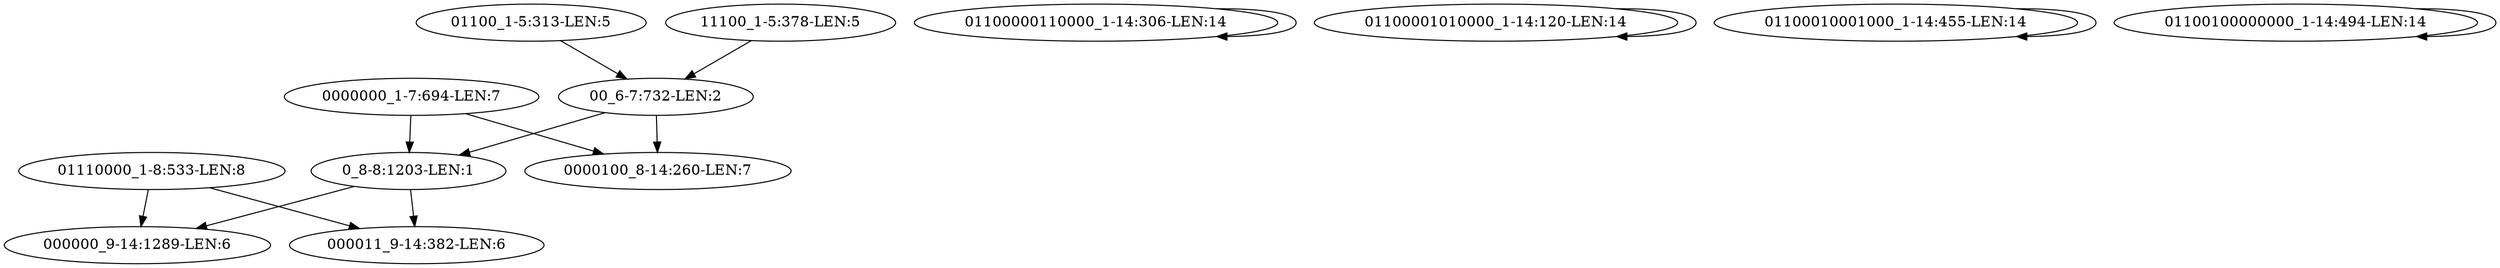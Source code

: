 digraph G {
    "0_8-8:1203-LEN:1" -> "000000_9-14:1289-LEN:6";
    "0_8-8:1203-LEN:1" -> "000011_9-14:382-LEN:6";
    "01100000110000_1-14:306-LEN:14" -> "01100000110000_1-14:306-LEN:14";
    "01100001010000_1-14:120-LEN:14" -> "01100001010000_1-14:120-LEN:14";
    "01110000_1-8:533-LEN:8" -> "000000_9-14:1289-LEN:6";
    "01110000_1-8:533-LEN:8" -> "000011_9-14:382-LEN:6";
    "0000000_1-7:694-LEN:7" -> "0000100_8-14:260-LEN:7";
    "0000000_1-7:694-LEN:7" -> "0_8-8:1203-LEN:1";
    "01100010001000_1-14:455-LEN:14" -> "01100010001000_1-14:455-LEN:14";
    "01100_1-5:313-LEN:5" -> "00_6-7:732-LEN:2";
    "00_6-7:732-LEN:2" -> "0000100_8-14:260-LEN:7";
    "00_6-7:732-LEN:2" -> "0_8-8:1203-LEN:1";
    "11100_1-5:378-LEN:5" -> "00_6-7:732-LEN:2";
    "01100100000000_1-14:494-LEN:14" -> "01100100000000_1-14:494-LEN:14";
}
